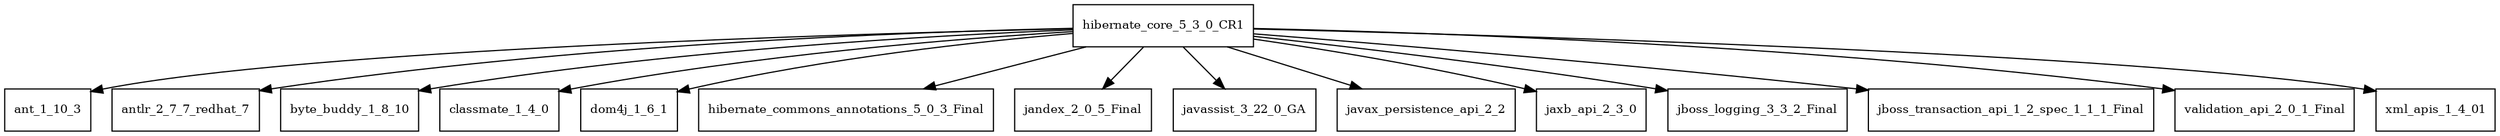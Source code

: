 digraph hibernate_core_5_3_0_CR1_dependencies {
  node [shape = box, fontsize=10.0];
  hibernate_core_5_3_0_CR1 -> ant_1_10_3;
  hibernate_core_5_3_0_CR1 -> antlr_2_7_7_redhat_7;
  hibernate_core_5_3_0_CR1 -> byte_buddy_1_8_10;
  hibernate_core_5_3_0_CR1 -> classmate_1_4_0;
  hibernate_core_5_3_0_CR1 -> dom4j_1_6_1;
  hibernate_core_5_3_0_CR1 -> hibernate_commons_annotations_5_0_3_Final;
  hibernate_core_5_3_0_CR1 -> jandex_2_0_5_Final;
  hibernate_core_5_3_0_CR1 -> javassist_3_22_0_GA;
  hibernate_core_5_3_0_CR1 -> javax_persistence_api_2_2;
  hibernate_core_5_3_0_CR1 -> jaxb_api_2_3_0;
  hibernate_core_5_3_0_CR1 -> jboss_logging_3_3_2_Final;
  hibernate_core_5_3_0_CR1 -> jboss_transaction_api_1_2_spec_1_1_1_Final;
  hibernate_core_5_3_0_CR1 -> validation_api_2_0_1_Final;
  hibernate_core_5_3_0_CR1 -> xml_apis_1_4_01;
}
